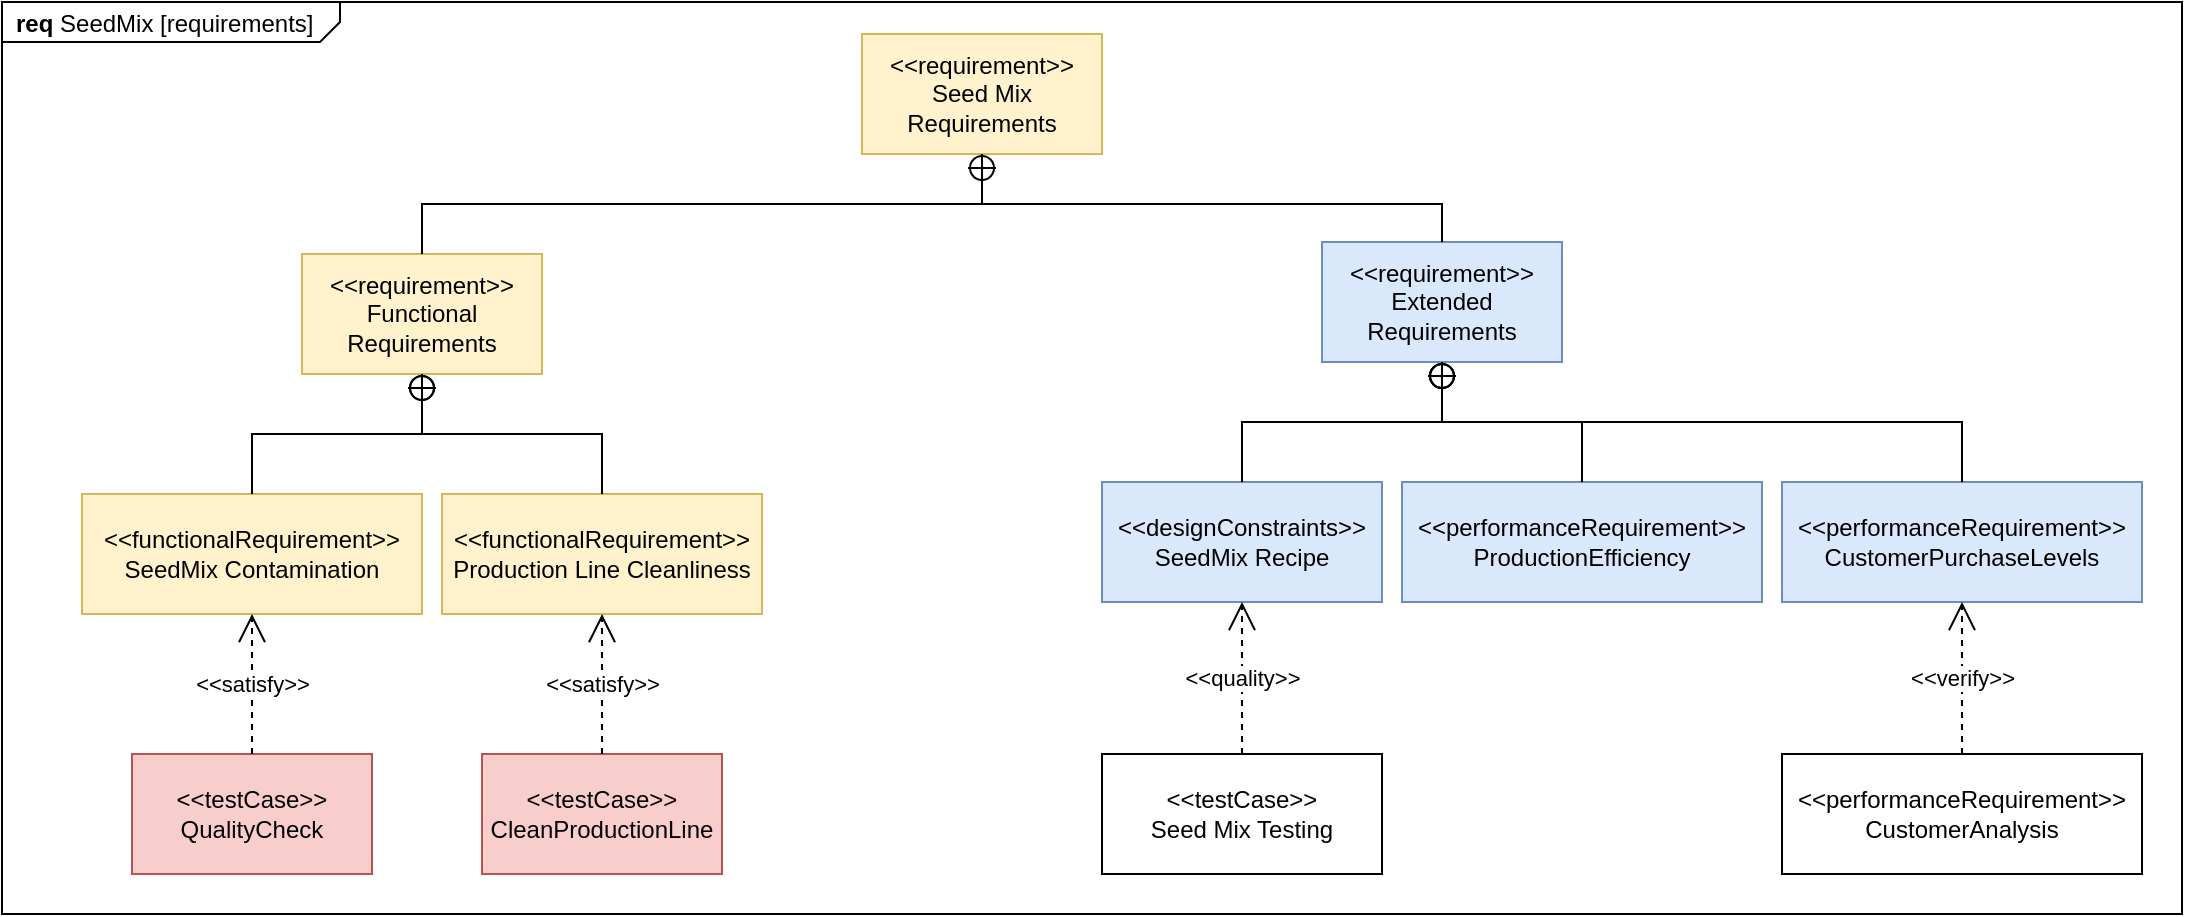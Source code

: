 <mxfile version="20.2.3" type="device"><diagram id="txsKC3JMY3SMwPx57lzC" name="Page-1"><mxGraphModel dx="910" dy="708" grid="1" gridSize="10" guides="1" tooltips="1" connect="1" arrows="1" fold="1" page="1" pageScale="1" pageWidth="1169" pageHeight="827" math="0" shadow="0"><root><mxCell id="0"/><mxCell id="1" parent="0"/><mxCell id="NviGAVCnxAezjbEY-Cu5-1" value="&lt;p style=&quot;margin:0px;margin-top:4px;margin-left:7px;text-align:left;&quot;&gt;&lt;b&gt;req&lt;/b&gt; SeedMix [requirements]&lt;/p&gt;" style="html=1;shape=mxgraph.sysml.package;overflow=fill;labelX=169.5;strokeWidth=1;align=center;" vertex="1" parent="1"><mxGeometry x="130" y="204" width="1090" height="456" as="geometry"/></mxCell><mxCell id="NviGAVCnxAezjbEY-Cu5-4" value="&amp;lt;&amp;lt;requirement&amp;gt;&amp;gt;&lt;br&gt;Functional Requirements" style="shape=rect;html=1;whiteSpace=wrap;align=center;strokeWidth=1;fillColor=#fff2cc;strokeColor=#d6b656;" vertex="1" parent="1"><mxGeometry x="280" y="330" width="120" height="60" as="geometry"/></mxCell><mxCell id="NviGAVCnxAezjbEY-Cu5-5" value="&amp;lt;&amp;lt;functionalRequirement&amp;gt;&amp;gt;&lt;br&gt;SeedMix Contamination" style="shape=rect;html=1;whiteSpace=wrap;align=center;strokeWidth=1;fillColor=#fff2cc;strokeColor=#d6b656;" vertex="1" parent="1"><mxGeometry x="170" y="450" width="170" height="60" as="geometry"/></mxCell><mxCell id="NviGAVCnxAezjbEY-Cu5-6" value="&amp;lt;&amp;lt;functionalRequirement&amp;gt;&amp;gt;&lt;br&gt;Production Line Cleanliness" style="shape=rect;html=1;whiteSpace=wrap;align=center;strokeWidth=1;fillColor=#fff2cc;strokeColor=#d6b656;" vertex="1" parent="1"><mxGeometry x="350" y="450" width="160" height="60" as="geometry"/></mxCell><mxCell id="NviGAVCnxAezjbEY-Cu5-7" value="" style="rounded=0;html=1;labelBackgroundColor=none;endArrow=none;edgeStyle=elbowEdgeStyle;elbow=vertical;startArrow=sysMLPackCont;startSize=12;" edge="1" source="NviGAVCnxAezjbEY-Cu5-4" target="NviGAVCnxAezjbEY-Cu5-5" parent="1"><mxGeometry relative="1" as="geometry"/></mxCell><mxCell id="NviGAVCnxAezjbEY-Cu5-8" value="" style="rounded=0;html=1;labelBackgroundColor=none;endArrow=none;edgeStyle=elbowEdgeStyle;elbow=vertical;startArrow=sysMLPackCont;startSize=12;" edge="1" source="NviGAVCnxAezjbEY-Cu5-4" target="NviGAVCnxAezjbEY-Cu5-6" parent="1"><mxGeometry relative="1" as="geometry"/></mxCell><mxCell id="NviGAVCnxAezjbEY-Cu5-9" value="&amp;lt;&amp;lt;requirement&amp;gt;&amp;gt;&lt;br&gt;Extended Requirements" style="shape=rect;html=1;whiteSpace=wrap;align=center;strokeWidth=1;fillColor=#dae8fc;strokeColor=#6c8ebf;" vertex="1" parent="1"><mxGeometry x="790" y="324" width="120" height="60" as="geometry"/></mxCell><mxCell id="NviGAVCnxAezjbEY-Cu5-10" value="&amp;lt;&amp;lt;designConstraints&amp;gt;&amp;gt;&lt;br&gt;SeedMix Recipe" style="shape=rect;html=1;whiteSpace=wrap;align=center;strokeWidth=1;fillColor=#dae8fc;strokeColor=#6c8ebf;" vertex="1" parent="1"><mxGeometry x="680" y="444" width="140" height="60" as="geometry"/></mxCell><mxCell id="NviGAVCnxAezjbEY-Cu5-11" value="&amp;lt;&amp;lt;performanceRequirement&amp;gt;&amp;gt;&lt;br&gt;ProductionEfficiency" style="shape=rect;html=1;whiteSpace=wrap;align=center;strokeWidth=1;fillColor=#dae8fc;strokeColor=#6c8ebf;" vertex="1" parent="1"><mxGeometry x="830" y="444" width="180" height="60" as="geometry"/></mxCell><mxCell id="NviGAVCnxAezjbEY-Cu5-12" value="" style="rounded=0;html=1;labelBackgroundColor=none;endArrow=none;edgeStyle=elbowEdgeStyle;elbow=vertical;startArrow=sysMLPackCont;startSize=12;" edge="1" parent="1" source="NviGAVCnxAezjbEY-Cu5-9" target="NviGAVCnxAezjbEY-Cu5-10"><mxGeometry relative="1" as="geometry"/></mxCell><mxCell id="NviGAVCnxAezjbEY-Cu5-13" value="" style="rounded=0;html=1;labelBackgroundColor=none;endArrow=none;edgeStyle=elbowEdgeStyle;elbow=vertical;startArrow=sysMLPackCont;startSize=12;" edge="1" parent="1" source="NviGAVCnxAezjbEY-Cu5-9" target="NviGAVCnxAezjbEY-Cu5-11"><mxGeometry relative="1" as="geometry"/></mxCell><mxCell id="NviGAVCnxAezjbEY-Cu5-16" style="edgeStyle=orthogonalEdgeStyle;rounded=0;orthogonalLoop=1;jettySize=auto;html=1;endArrow=none;endFill=0;" edge="1" parent="1" source="NviGAVCnxAezjbEY-Cu5-14" target="NviGAVCnxAezjbEY-Cu5-9"><mxGeometry relative="1" as="geometry"><Array as="points"><mxPoint x="620" y="305"/><mxPoint x="850" y="305"/></Array></mxGeometry></mxCell><mxCell id="NviGAVCnxAezjbEY-Cu5-14" value="&amp;lt;&amp;lt;requirement&amp;gt;&amp;gt;&lt;br&gt;Seed Mix Requirements" style="shape=rect;html=1;whiteSpace=wrap;align=center;strokeWidth=1;fillColor=#fff2cc;strokeColor=#d6b656;" vertex="1" parent="1"><mxGeometry x="560" y="220" width="120" height="60" as="geometry"/></mxCell><mxCell id="NviGAVCnxAezjbEY-Cu5-15" value="" style="rounded=0;html=1;labelBackgroundColor=none;endArrow=none;edgeStyle=elbowEdgeStyle;elbow=vertical;startArrow=sysMLPackCont;startSize=12;" edge="1" parent="1" source="NviGAVCnxAezjbEY-Cu5-14" target="NviGAVCnxAezjbEY-Cu5-4"><mxGeometry relative="1" as="geometry"><mxPoint x="520" y="340" as="targetPoint"/></mxGeometry></mxCell><mxCell id="NviGAVCnxAezjbEY-Cu5-17" value="&amp;lt;&amp;lt;performanceRequirement&amp;gt;&amp;gt;&lt;br&gt;CustomerPurchaseLevels" style="shape=rect;html=1;whiteSpace=wrap;align=center;strokeWidth=1;fillColor=#dae8fc;strokeColor=#6c8ebf;" vertex="1" parent="1"><mxGeometry x="1020" y="444" width="180" height="60" as="geometry"/></mxCell><mxCell id="NviGAVCnxAezjbEY-Cu5-18" value="" style="rounded=0;html=1;labelBackgroundColor=none;endArrow=none;edgeStyle=elbowEdgeStyle;elbow=vertical;startArrow=sysMLPackCont;startSize=12;" edge="1" parent="1" source="NviGAVCnxAezjbEY-Cu5-9" target="NviGAVCnxAezjbEY-Cu5-17"><mxGeometry relative="1" as="geometry"><mxPoint x="860" y="394" as="sourcePoint"/><mxPoint x="985" y="454" as="targetPoint"/></mxGeometry></mxCell><mxCell id="NviGAVCnxAezjbEY-Cu5-19" value="&amp;lt;&amp;lt;performanceRequirement&amp;gt;&amp;gt;&lt;br&gt;CustomerAnalysis" style="shape=rect;html=1;whiteSpace=wrap;align=center;strokeWidth=1;" vertex="1" parent="1"><mxGeometry x="1020" y="580" width="180" height="60" as="geometry"/></mxCell><mxCell id="NviGAVCnxAezjbEY-Cu5-21" value="&amp;lt;&amp;lt;verify&amp;gt;&amp;gt;" style="endArrow=open;edgeStyle=none;endSize=12;dashed=1;html=1;rounded=0;" edge="1" source="NviGAVCnxAezjbEY-Cu5-19" target="NviGAVCnxAezjbEY-Cu5-17" parent="1"><mxGeometry relative="1" as="geometry"/></mxCell><mxCell id="NviGAVCnxAezjbEY-Cu5-22" value="&amp;lt;&amp;lt;testCase&amp;gt;&amp;gt;&lt;br&gt;QualityCheck" style="shape=rect;html=1;whiteSpace=wrap;align=center;strokeWidth=1;fillColor=#f8cecc;strokeColor=#b85450;" vertex="1" parent="1"><mxGeometry x="195" y="580" width="120" height="60" as="geometry"/></mxCell><mxCell id="NviGAVCnxAezjbEY-Cu5-24" value="&amp;lt;&amp;lt;satisfy&amp;gt;&amp;gt;" style="endArrow=open;edgeStyle=none;endSize=12;dashed=1;html=1;rounded=0;" edge="1" source="NviGAVCnxAezjbEY-Cu5-22" target="NviGAVCnxAezjbEY-Cu5-5" parent="1"><mxGeometry relative="1" as="geometry"><mxPoint x="450" y="610" as="targetPoint"/></mxGeometry></mxCell><mxCell id="NviGAVCnxAezjbEY-Cu5-25" value="&amp;lt;&amp;lt;testCase&amp;gt;&amp;gt;&lt;br&gt;CleanProductionLine" style="shape=rect;html=1;whiteSpace=wrap;align=center;strokeWidth=1;fillColor=#f8cecc;strokeColor=#b85450;" vertex="1" parent="1"><mxGeometry x="370" y="580" width="120" height="60" as="geometry"/></mxCell><mxCell id="NviGAVCnxAezjbEY-Cu5-26" value="&amp;lt;&amp;lt;satisfy&amp;gt;&amp;gt;" style="endArrow=open;edgeStyle=none;endSize=12;dashed=1;html=1;rounded=0;" edge="1" parent="1" source="NviGAVCnxAezjbEY-Cu5-25" target="NviGAVCnxAezjbEY-Cu5-6"><mxGeometry relative="1" as="geometry"><mxPoint x="265" y="590" as="sourcePoint"/><mxPoint x="265" y="520" as="targetPoint"/></mxGeometry></mxCell><mxCell id="NviGAVCnxAezjbEY-Cu5-27" value="&amp;lt;&amp;lt;testCase&amp;gt;&amp;gt;&lt;br&gt;Seed Mix Testing" style="shape=rect;html=1;whiteSpace=wrap;align=center;strokeWidth=1;" vertex="1" parent="1"><mxGeometry x="680" y="580" width="140" height="60" as="geometry"/></mxCell><mxCell id="NviGAVCnxAezjbEY-Cu5-28" value="&amp;lt;&amp;lt;quality&amp;gt;&amp;gt;" style="endArrow=open;edgeStyle=none;endSize=12;dashed=1;html=1;rounded=0;" edge="1" parent="1" source="NviGAVCnxAezjbEY-Cu5-27" target="NviGAVCnxAezjbEY-Cu5-10"><mxGeometry relative="1" as="geometry"><mxPoint x="1135" y="590" as="sourcePoint"/><mxPoint x="1135" y="514" as="targetPoint"/></mxGeometry></mxCell></root></mxGraphModel></diagram></mxfile>
